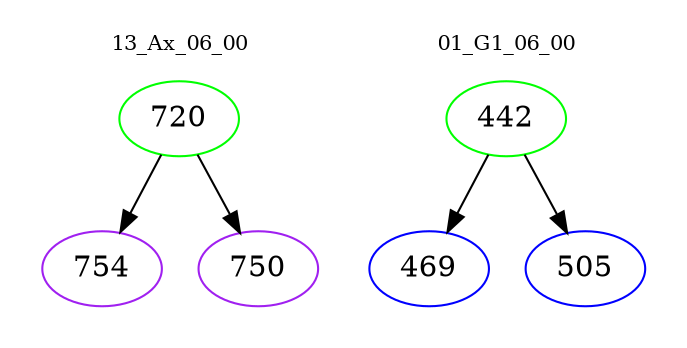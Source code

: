 digraph{
subgraph cluster_0 {
color = white
label = "13_Ax_06_00";
fontsize=10;
T0_720 [label="720", color="green"]
T0_720 -> T0_754 [color="black"]
T0_754 [label="754", color="purple"]
T0_720 -> T0_750 [color="black"]
T0_750 [label="750", color="purple"]
}
subgraph cluster_1 {
color = white
label = "01_G1_06_00";
fontsize=10;
T1_442 [label="442", color="green"]
T1_442 -> T1_469 [color="black"]
T1_469 [label="469", color="blue"]
T1_442 -> T1_505 [color="black"]
T1_505 [label="505", color="blue"]
}
}
